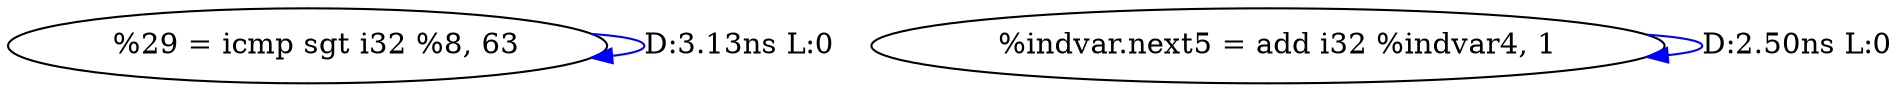 digraph {
Node0x317c240[label="  %29 = icmp sgt i32 %8, 63"];
Node0x317c240 -> Node0x317c240[label="D:3.13ns L:0",color=blue];
Node0x317c320[label="  %indvar.next5 = add i32 %indvar4, 1"];
Node0x317c320 -> Node0x317c320[label="D:2.50ns L:0",color=blue];
}
